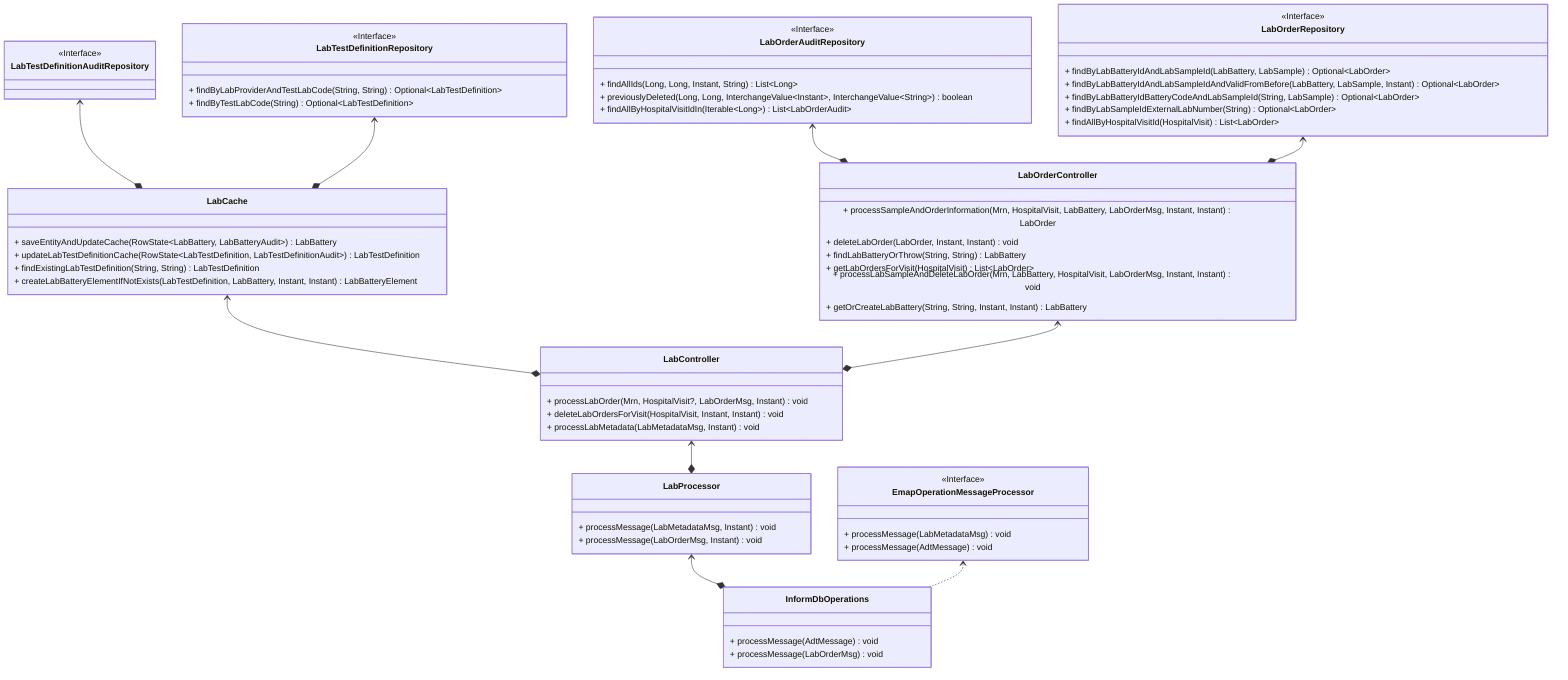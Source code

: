 classDiagram
  direction BT
  class InformDbOperations {
    + processMessage(AdtMessage) void
    + processMessage(LabOrderMsg) void
  }
  class LabCache {
    + saveEntityAndUpdateCache(RowState~LabBattery, LabBatteryAudit~) LabBattery
    + updateLabTestDefinitionCache(RowState~LabTestDefinition, LabTestDefinitionAudit~) LabTestDefinition
    + findExistingLabTestDefinition(String, String) LabTestDefinition
    + createLabBatteryElementIfNotExists(LabTestDefinition, LabBattery, Instant, Instant) LabBatteryElement
  }
  class LabController {
    + processLabOrder(Mrn, HospitalVisit?, LabOrderMsg, Instant) void
    + deleteLabOrdersForVisit(HospitalVisit, Instant, Instant) void
    + processLabMetadata(LabMetadataMsg, Instant) void
  }
  class LabOrderAuditRepository {
    <<Interface>>
    + findAllIds(Long, Long, Instant, String) List~Long~
    + previouslyDeleted(Long, Long, InterchangeValue~Instant~, InterchangeValue~String~) boolean
    + findAllByHospitalVisitIdIn(Iterable~Long~) List~LabOrderAudit~
  }
  class LabOrderController {
    + processSampleAndOrderInformation(Mrn, HospitalVisit, LabBattery, LabOrderMsg, Instant, Instant) LabOrder
    + deleteLabOrder(LabOrder, Instant, Instant) void
    + findLabBatteryOrThrow(String, String) LabBattery
    + getLabOrdersForVisit(HospitalVisit) List~LabOrder~
    + processLabSampleAndDeleteLabOrder(Mrn, LabBattery, HospitalVisit, LabOrderMsg, Instant, Instant) void
    + getOrCreateLabBattery(String, String, Instant, Instant) LabBattery
  }
  class LabOrderRepository {
    <<Interface>>
    + findByLabBatteryIdAndLabSampleId(LabBattery, LabSample) Optional~LabOrder~
    + findByLabBatteryIdAndLabSampleIdAndValidFromBefore(LabBattery, LabSample, Instant) Optional~LabOrder~
    + findByLabBatteryIdBatteryCodeAndLabSampleId(String, LabSample) Optional~LabOrder~
    + findByLabSampleIdExternalLabNumber(String) Optional~LabOrder~
    + findAllByHospitalVisitId(HospitalVisit) List~LabOrder~
  }
  class LabProcessor {
    + processMessage(LabMetadataMsg, Instant) void
    + processMessage(LabOrderMsg, Instant) void
  }
  class LabTestDefinitionAuditRepository {
    <<Interface>>
  }
  class LabTestDefinitionRepository {
    <<Interface>>
    + findByLabProviderAndTestLabCode(String, String) Optional~LabTestDefinition~
    + findByTestLabCode(String) Optional~LabTestDefinition~
  }
  class EmapOperationMessageProcessor {
    <<Interface>>
    + processMessage(LabMetadataMsg) void
    + processMessage(AdtMessage) void
  }

  InformDbOperations *--> LabProcessor
  LabCache *--> LabTestDefinitionAuditRepository
  LabCache *--> LabTestDefinitionRepository
  LabController *--> LabCache
  LabController *--> LabOrderController
  LabOrderController *--> LabOrderAuditRepository
  LabOrderController *--> LabOrderRepository
  LabProcessor *--> LabController
  InformDbOperations ..> EmapOperationMessageProcessor